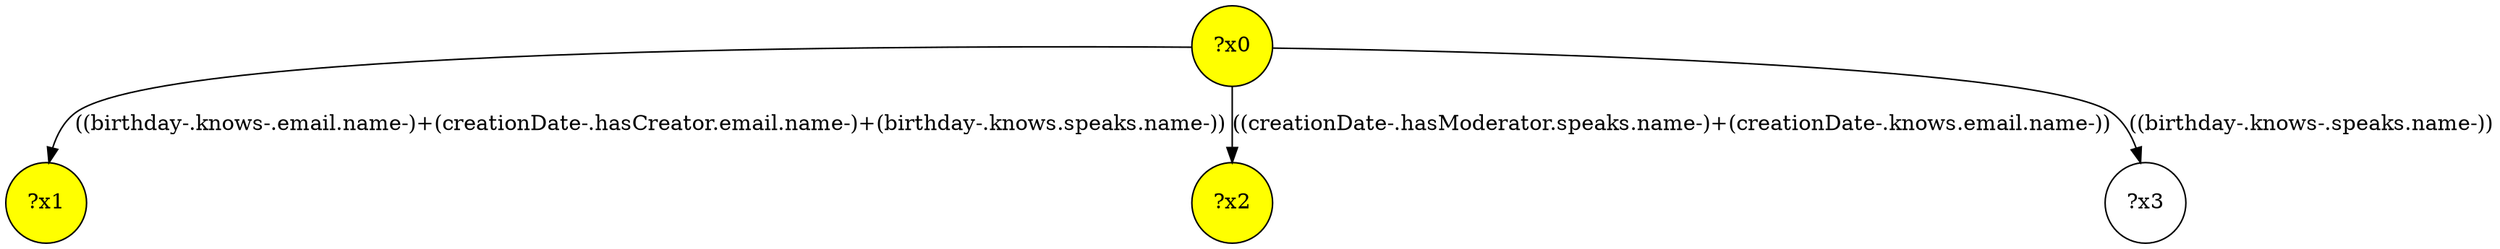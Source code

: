 digraph g {
	x0 [fillcolor="yellow", style="filled," shape=circle, label="?x0"];
	x1 [fillcolor="yellow", style="filled," shape=circle, label="?x1"];
	x2 [fillcolor="yellow", style="filled," shape=circle, label="?x2"];
	x0 -> x1 [label="((birthday-.knows-.email.name-)+(creationDate-.hasCreator.email.name-)+(birthday-.knows.speaks.name-))"];
	x0 -> x2 [label="((creationDate-.hasModerator.speaks.name-)+(creationDate-.knows.email.name-))"];
	x3 [shape=circle, label="?x3"];
	x0 -> x3 [label="((birthday-.knows-.speaks.name-))"];
}
